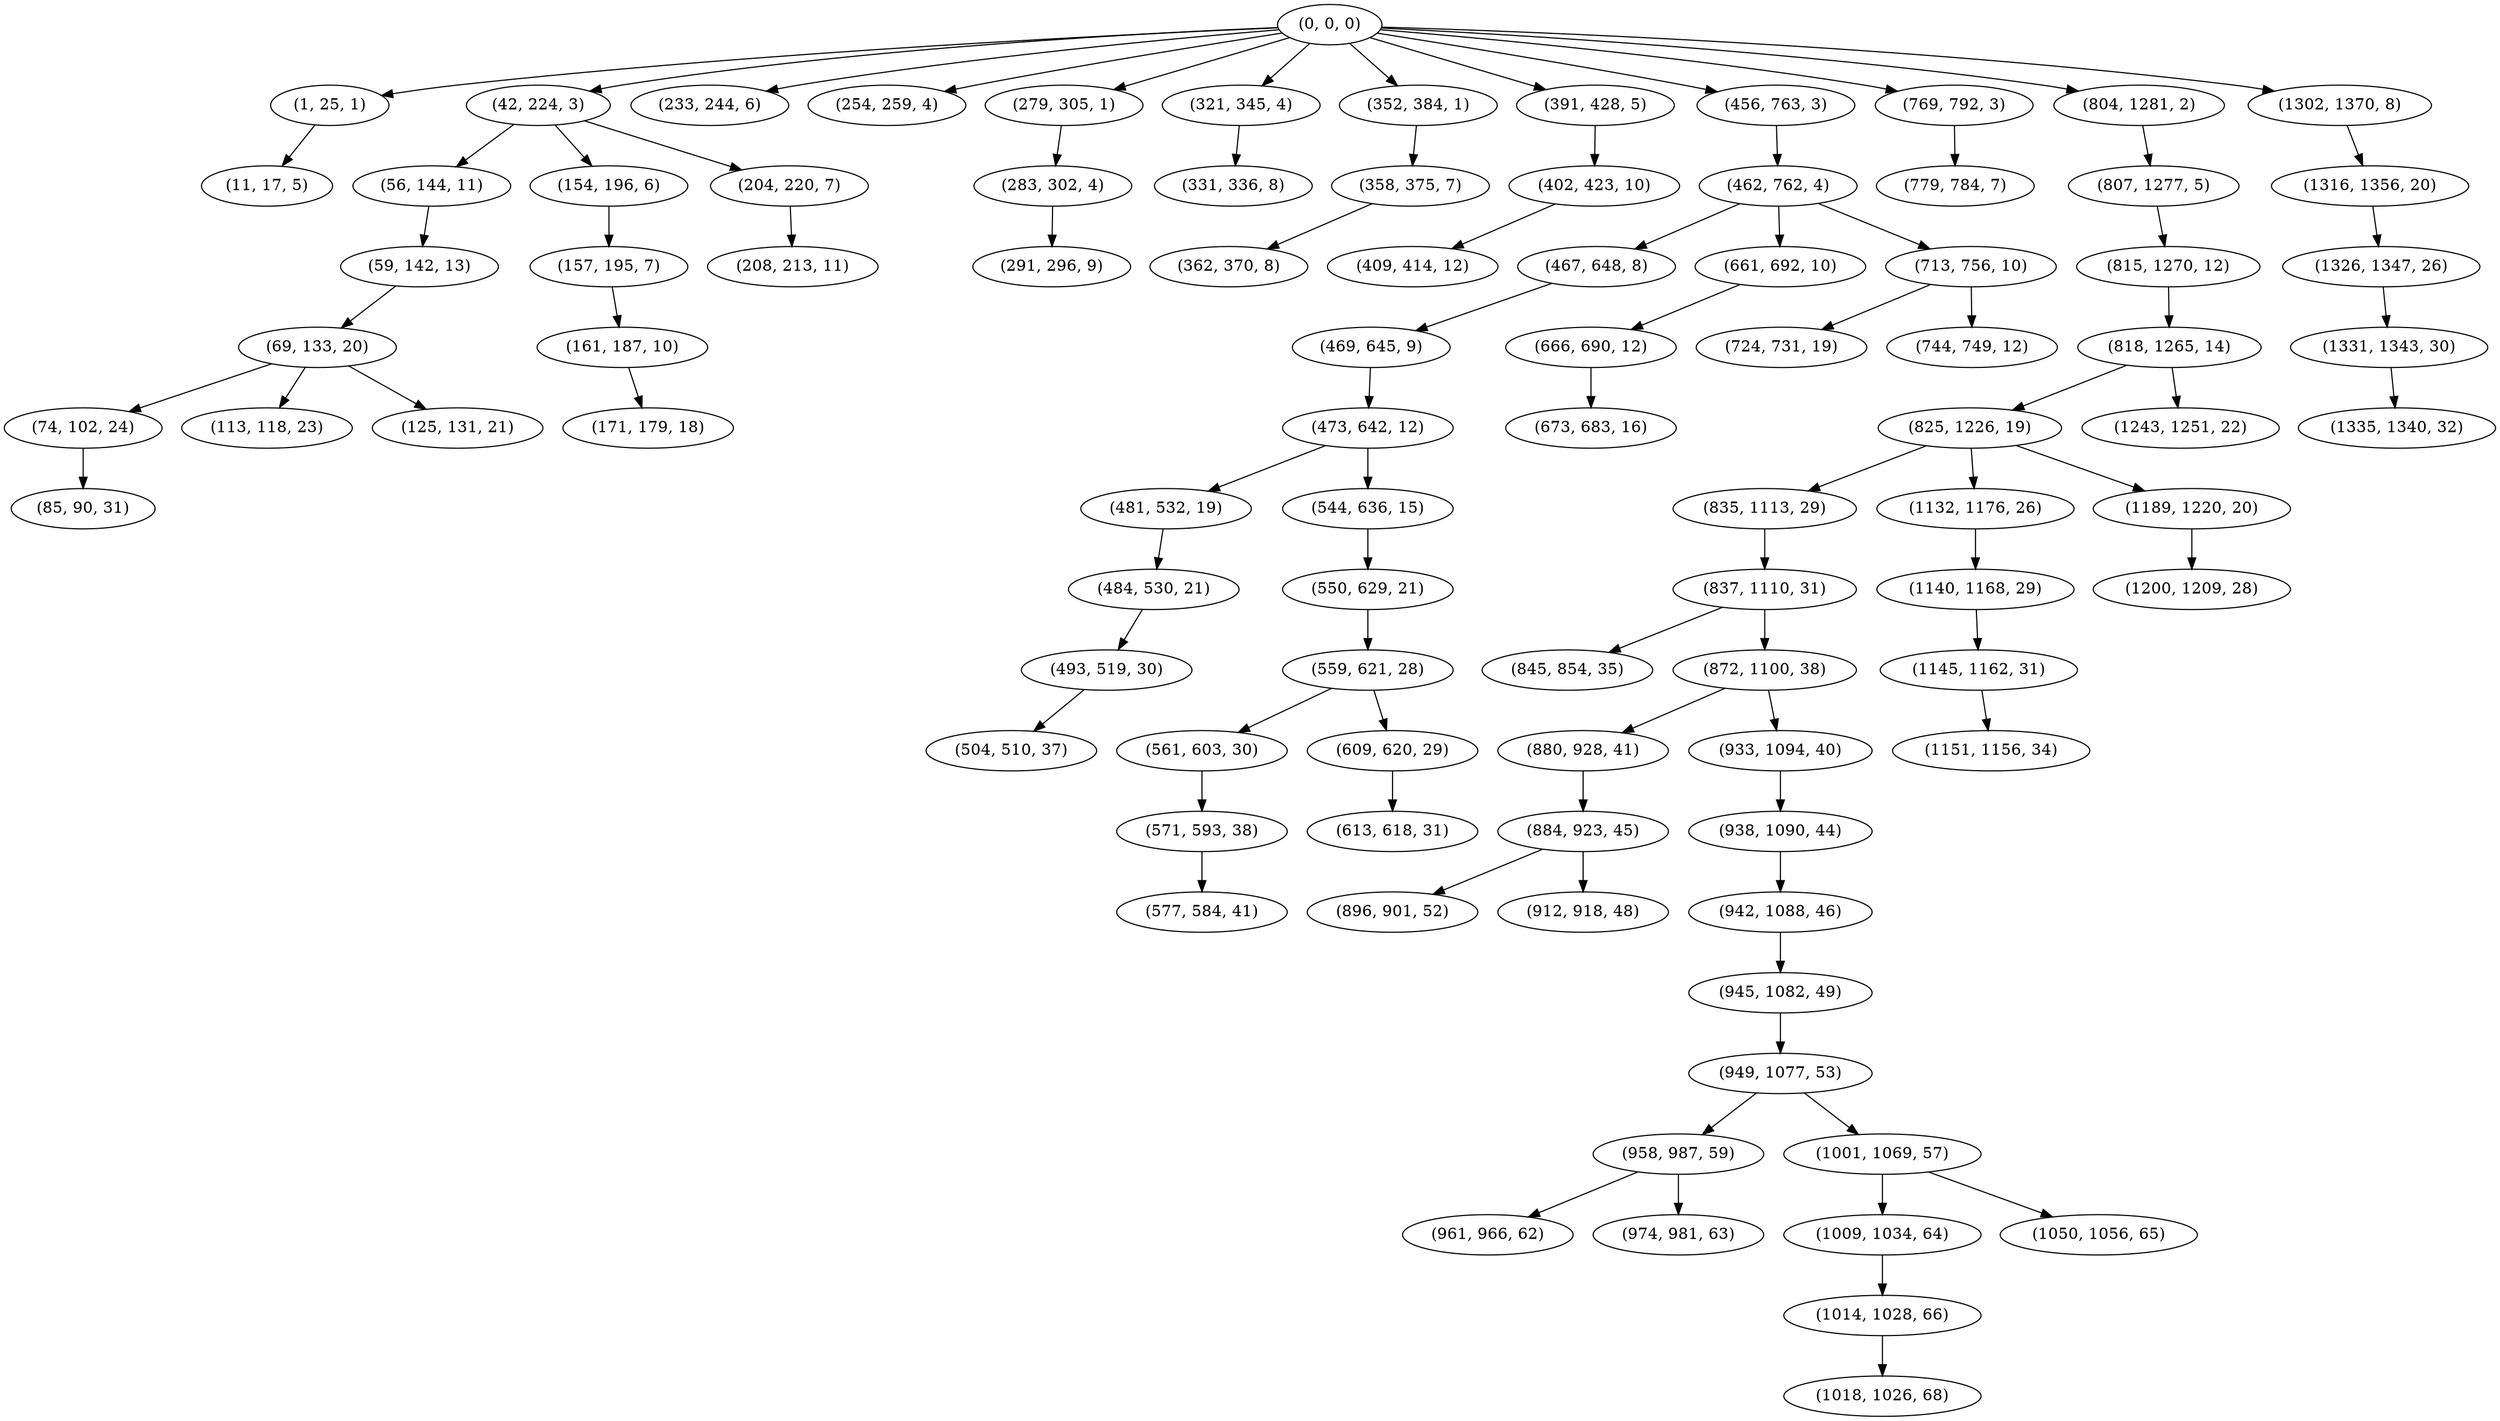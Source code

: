 digraph tree {
    "(0, 0, 0)";
    "(1, 25, 1)";
    "(11, 17, 5)";
    "(42, 224, 3)";
    "(56, 144, 11)";
    "(59, 142, 13)";
    "(69, 133, 20)";
    "(74, 102, 24)";
    "(85, 90, 31)";
    "(113, 118, 23)";
    "(125, 131, 21)";
    "(154, 196, 6)";
    "(157, 195, 7)";
    "(161, 187, 10)";
    "(171, 179, 18)";
    "(204, 220, 7)";
    "(208, 213, 11)";
    "(233, 244, 6)";
    "(254, 259, 4)";
    "(279, 305, 1)";
    "(283, 302, 4)";
    "(291, 296, 9)";
    "(321, 345, 4)";
    "(331, 336, 8)";
    "(352, 384, 1)";
    "(358, 375, 7)";
    "(362, 370, 8)";
    "(391, 428, 5)";
    "(402, 423, 10)";
    "(409, 414, 12)";
    "(456, 763, 3)";
    "(462, 762, 4)";
    "(467, 648, 8)";
    "(469, 645, 9)";
    "(473, 642, 12)";
    "(481, 532, 19)";
    "(484, 530, 21)";
    "(493, 519, 30)";
    "(504, 510, 37)";
    "(544, 636, 15)";
    "(550, 629, 21)";
    "(559, 621, 28)";
    "(561, 603, 30)";
    "(571, 593, 38)";
    "(577, 584, 41)";
    "(609, 620, 29)";
    "(613, 618, 31)";
    "(661, 692, 10)";
    "(666, 690, 12)";
    "(673, 683, 16)";
    "(713, 756, 10)";
    "(724, 731, 19)";
    "(744, 749, 12)";
    "(769, 792, 3)";
    "(779, 784, 7)";
    "(804, 1281, 2)";
    "(807, 1277, 5)";
    "(815, 1270, 12)";
    "(818, 1265, 14)";
    "(825, 1226, 19)";
    "(835, 1113, 29)";
    "(837, 1110, 31)";
    "(845, 854, 35)";
    "(872, 1100, 38)";
    "(880, 928, 41)";
    "(884, 923, 45)";
    "(896, 901, 52)";
    "(912, 918, 48)";
    "(933, 1094, 40)";
    "(938, 1090, 44)";
    "(942, 1088, 46)";
    "(945, 1082, 49)";
    "(949, 1077, 53)";
    "(958, 987, 59)";
    "(961, 966, 62)";
    "(974, 981, 63)";
    "(1001, 1069, 57)";
    "(1009, 1034, 64)";
    "(1014, 1028, 66)";
    "(1018, 1026, 68)";
    "(1050, 1056, 65)";
    "(1132, 1176, 26)";
    "(1140, 1168, 29)";
    "(1145, 1162, 31)";
    "(1151, 1156, 34)";
    "(1189, 1220, 20)";
    "(1200, 1209, 28)";
    "(1243, 1251, 22)";
    "(1302, 1370, 8)";
    "(1316, 1356, 20)";
    "(1326, 1347, 26)";
    "(1331, 1343, 30)";
    "(1335, 1340, 32)";
    "(0, 0, 0)" -> "(1, 25, 1)";
    "(0, 0, 0)" -> "(42, 224, 3)";
    "(0, 0, 0)" -> "(233, 244, 6)";
    "(0, 0, 0)" -> "(254, 259, 4)";
    "(0, 0, 0)" -> "(279, 305, 1)";
    "(0, 0, 0)" -> "(321, 345, 4)";
    "(0, 0, 0)" -> "(352, 384, 1)";
    "(0, 0, 0)" -> "(391, 428, 5)";
    "(0, 0, 0)" -> "(456, 763, 3)";
    "(0, 0, 0)" -> "(769, 792, 3)";
    "(0, 0, 0)" -> "(804, 1281, 2)";
    "(0, 0, 0)" -> "(1302, 1370, 8)";
    "(1, 25, 1)" -> "(11, 17, 5)";
    "(42, 224, 3)" -> "(56, 144, 11)";
    "(42, 224, 3)" -> "(154, 196, 6)";
    "(42, 224, 3)" -> "(204, 220, 7)";
    "(56, 144, 11)" -> "(59, 142, 13)";
    "(59, 142, 13)" -> "(69, 133, 20)";
    "(69, 133, 20)" -> "(74, 102, 24)";
    "(69, 133, 20)" -> "(113, 118, 23)";
    "(69, 133, 20)" -> "(125, 131, 21)";
    "(74, 102, 24)" -> "(85, 90, 31)";
    "(154, 196, 6)" -> "(157, 195, 7)";
    "(157, 195, 7)" -> "(161, 187, 10)";
    "(161, 187, 10)" -> "(171, 179, 18)";
    "(204, 220, 7)" -> "(208, 213, 11)";
    "(279, 305, 1)" -> "(283, 302, 4)";
    "(283, 302, 4)" -> "(291, 296, 9)";
    "(321, 345, 4)" -> "(331, 336, 8)";
    "(352, 384, 1)" -> "(358, 375, 7)";
    "(358, 375, 7)" -> "(362, 370, 8)";
    "(391, 428, 5)" -> "(402, 423, 10)";
    "(402, 423, 10)" -> "(409, 414, 12)";
    "(456, 763, 3)" -> "(462, 762, 4)";
    "(462, 762, 4)" -> "(467, 648, 8)";
    "(462, 762, 4)" -> "(661, 692, 10)";
    "(462, 762, 4)" -> "(713, 756, 10)";
    "(467, 648, 8)" -> "(469, 645, 9)";
    "(469, 645, 9)" -> "(473, 642, 12)";
    "(473, 642, 12)" -> "(481, 532, 19)";
    "(473, 642, 12)" -> "(544, 636, 15)";
    "(481, 532, 19)" -> "(484, 530, 21)";
    "(484, 530, 21)" -> "(493, 519, 30)";
    "(493, 519, 30)" -> "(504, 510, 37)";
    "(544, 636, 15)" -> "(550, 629, 21)";
    "(550, 629, 21)" -> "(559, 621, 28)";
    "(559, 621, 28)" -> "(561, 603, 30)";
    "(559, 621, 28)" -> "(609, 620, 29)";
    "(561, 603, 30)" -> "(571, 593, 38)";
    "(571, 593, 38)" -> "(577, 584, 41)";
    "(609, 620, 29)" -> "(613, 618, 31)";
    "(661, 692, 10)" -> "(666, 690, 12)";
    "(666, 690, 12)" -> "(673, 683, 16)";
    "(713, 756, 10)" -> "(724, 731, 19)";
    "(713, 756, 10)" -> "(744, 749, 12)";
    "(769, 792, 3)" -> "(779, 784, 7)";
    "(804, 1281, 2)" -> "(807, 1277, 5)";
    "(807, 1277, 5)" -> "(815, 1270, 12)";
    "(815, 1270, 12)" -> "(818, 1265, 14)";
    "(818, 1265, 14)" -> "(825, 1226, 19)";
    "(818, 1265, 14)" -> "(1243, 1251, 22)";
    "(825, 1226, 19)" -> "(835, 1113, 29)";
    "(825, 1226, 19)" -> "(1132, 1176, 26)";
    "(825, 1226, 19)" -> "(1189, 1220, 20)";
    "(835, 1113, 29)" -> "(837, 1110, 31)";
    "(837, 1110, 31)" -> "(845, 854, 35)";
    "(837, 1110, 31)" -> "(872, 1100, 38)";
    "(872, 1100, 38)" -> "(880, 928, 41)";
    "(872, 1100, 38)" -> "(933, 1094, 40)";
    "(880, 928, 41)" -> "(884, 923, 45)";
    "(884, 923, 45)" -> "(896, 901, 52)";
    "(884, 923, 45)" -> "(912, 918, 48)";
    "(933, 1094, 40)" -> "(938, 1090, 44)";
    "(938, 1090, 44)" -> "(942, 1088, 46)";
    "(942, 1088, 46)" -> "(945, 1082, 49)";
    "(945, 1082, 49)" -> "(949, 1077, 53)";
    "(949, 1077, 53)" -> "(958, 987, 59)";
    "(949, 1077, 53)" -> "(1001, 1069, 57)";
    "(958, 987, 59)" -> "(961, 966, 62)";
    "(958, 987, 59)" -> "(974, 981, 63)";
    "(1001, 1069, 57)" -> "(1009, 1034, 64)";
    "(1001, 1069, 57)" -> "(1050, 1056, 65)";
    "(1009, 1034, 64)" -> "(1014, 1028, 66)";
    "(1014, 1028, 66)" -> "(1018, 1026, 68)";
    "(1132, 1176, 26)" -> "(1140, 1168, 29)";
    "(1140, 1168, 29)" -> "(1145, 1162, 31)";
    "(1145, 1162, 31)" -> "(1151, 1156, 34)";
    "(1189, 1220, 20)" -> "(1200, 1209, 28)";
    "(1302, 1370, 8)" -> "(1316, 1356, 20)";
    "(1316, 1356, 20)" -> "(1326, 1347, 26)";
    "(1326, 1347, 26)" -> "(1331, 1343, 30)";
    "(1331, 1343, 30)" -> "(1335, 1340, 32)";
}
